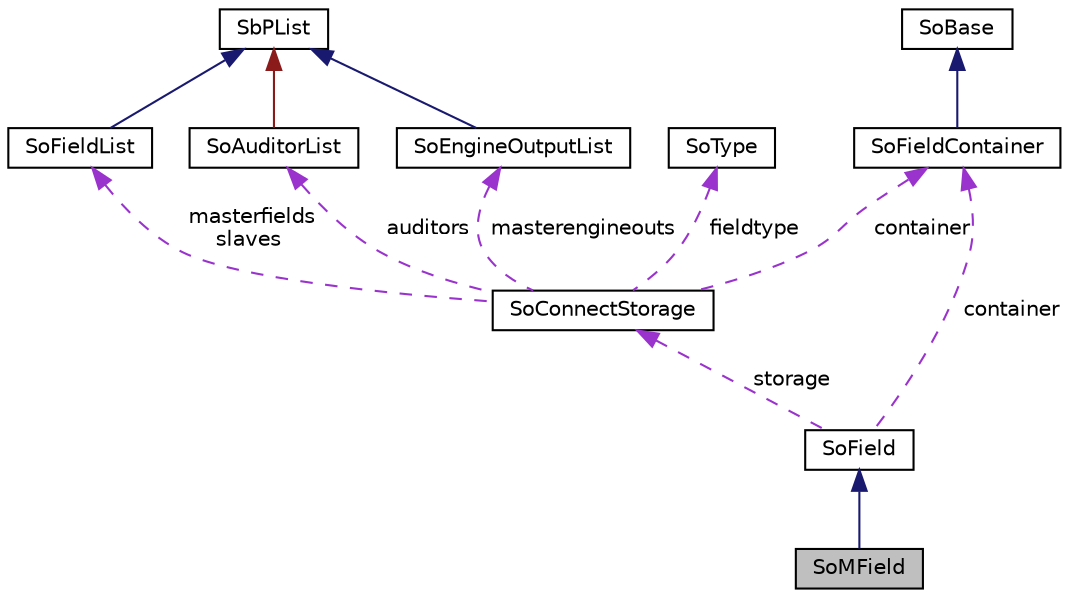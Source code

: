 digraph "SoMField"
{
 // LATEX_PDF_SIZE
  edge [fontname="Helvetica",fontsize="10",labelfontname="Helvetica",labelfontsize="10"];
  node [fontname="Helvetica",fontsize="10",shape=record];
  Node1 [label="SoMField",height=0.2,width=0.4,color="black", fillcolor="grey75", style="filled", fontcolor="black",tooltip="The SoMField class is the base class for fields which can contain multiple values."];
  Node2 -> Node1 [dir="back",color="midnightblue",fontsize="10",style="solid",fontname="Helvetica"];
  Node2 [label="SoField",height=0.2,width=0.4,color="black", fillcolor="white", style="filled",URL="$classSoField.html",tooltip="The SoField class is the top-level abstract base class for fields."];
  Node3 -> Node2 [dir="back",color="darkorchid3",fontsize="10",style="dashed",label=" container" ,fontname="Helvetica"];
  Node3 [label="SoFieldContainer",height=0.2,width=0.4,color="black", fillcolor="white", style="filled",URL="$classSoFieldContainer.html",tooltip="The SoFieldContainer class is a base class for all classes that contain fields."];
  Node4 -> Node3 [dir="back",color="midnightblue",fontsize="10",style="solid",fontname="Helvetica"];
  Node4 [label="SoBase",height=0.2,width=0.4,color="black", fillcolor="white", style="filled",URL="$classSoBase.html",tooltip="The SoBase class is the top-level superclass for a number of class-hierarchies."];
  Node5 -> Node2 [dir="back",color="darkorchid3",fontsize="10",style="dashed",label=" storage" ,fontname="Helvetica"];
  Node5 [label="SoConnectStorage",height=0.2,width=0.4,color="black", fillcolor="white", style="filled",URL="$classSoConnectStorage.html",tooltip=" "];
  Node6 -> Node5 [dir="back",color="darkorchid3",fontsize="10",style="dashed",label=" masterfields\nslaves" ,fontname="Helvetica"];
  Node6 [label="SoFieldList",height=0.2,width=0.4,color="black", fillcolor="white", style="filled",URL="$classSoFieldList.html",tooltip="The SoFieldList class is a container for pointers to SoField objects."];
  Node7 -> Node6 [dir="back",color="midnightblue",fontsize="10",style="solid",fontname="Helvetica"];
  Node7 [label="SbPList",height=0.2,width=0.4,color="black", fillcolor="white", style="filled",URL="$classSbPList.html",tooltip="The SbPList class is a container class for void pointers."];
  Node8 -> Node5 [dir="back",color="darkorchid3",fontsize="10",style="dashed",label=" auditors" ,fontname="Helvetica"];
  Node8 [label="SoAuditorList",height=0.2,width=0.4,color="black", fillcolor="white", style="filled",URL="$classSoAuditorList.html",tooltip="The SoAuditorList class is used to keep track of auditors for certain object classes."];
  Node7 -> Node8 [dir="back",color="firebrick4",fontsize="10",style="solid",fontname="Helvetica"];
  Node3 -> Node5 [dir="back",color="darkorchid3",fontsize="10",style="dashed",label=" container" ,fontname="Helvetica"];
  Node9 -> Node5 [dir="back",color="darkorchid3",fontsize="10",style="dashed",label=" fieldtype" ,fontname="Helvetica"];
  Node9 [label="SoType",height=0.2,width=0.4,color="black", fillcolor="white", style="filled",URL="$classSoType.html",tooltip="The SoType class is the basis for the runtime type system in Coin."];
  Node10 -> Node5 [dir="back",color="darkorchid3",fontsize="10",style="dashed",label=" masterengineouts" ,fontname="Helvetica"];
  Node10 [label="SoEngineOutputList",height=0.2,width=0.4,color="black", fillcolor="white", style="filled",URL="$classSoEngineOutputList.html",tooltip="The SoEngineOutputList class is a container for SoEngineOutput objects."];
  Node7 -> Node10 [dir="back",color="midnightblue",fontsize="10",style="solid",fontname="Helvetica"];
}
